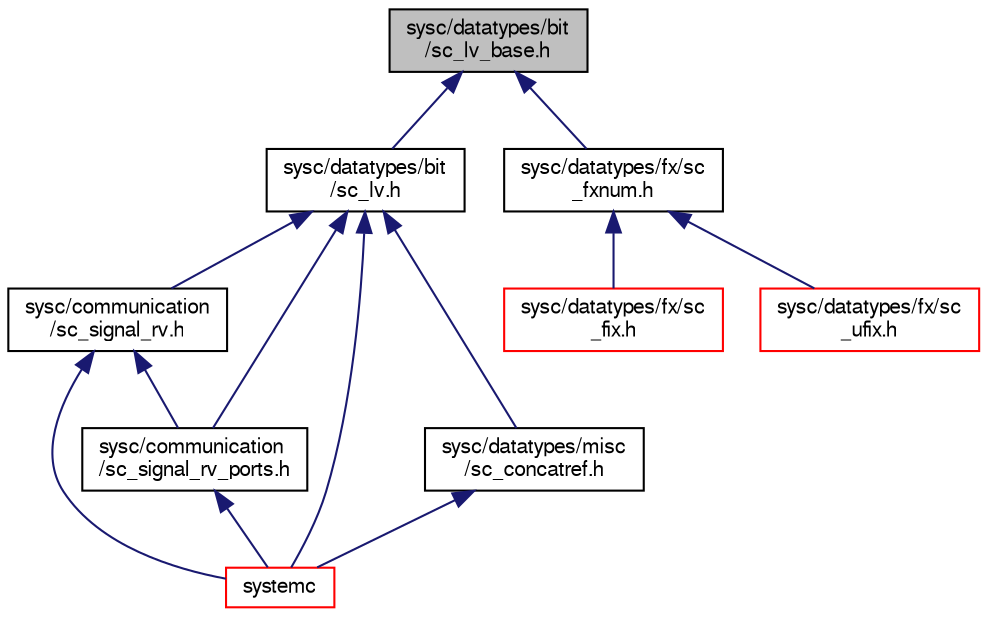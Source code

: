 digraph "sysc/datatypes/bit/sc_lv_base.h"
{
  edge [fontname="FreeSans",fontsize="10",labelfontname="FreeSans",labelfontsize="10"];
  node [fontname="FreeSans",fontsize="10",shape=record];
  Node59 [label="sysc/datatypes/bit\l/sc_lv_base.h",height=0.2,width=0.4,color="black", fillcolor="grey75", style="filled", fontcolor="black"];
  Node59 -> Node60 [dir="back",color="midnightblue",fontsize="10",style="solid",fontname="FreeSans"];
  Node60 [label="sysc/datatypes/bit\l/sc_lv.h",height=0.2,width=0.4,color="black", fillcolor="white", style="filled",URL="$a00101.html"];
  Node60 -> Node61 [dir="back",color="midnightblue",fontsize="10",style="solid",fontname="FreeSans"];
  Node61 [label="sysc/communication\l/sc_signal_rv.h",height=0.2,width=0.4,color="black", fillcolor="white", style="filled",URL="$a00074.html"];
  Node61 -> Node62 [dir="back",color="midnightblue",fontsize="10",style="solid",fontname="FreeSans"];
  Node62 [label="systemc",height=0.2,width=0.4,color="red", fillcolor="white", style="filled",URL="$a00401.html"];
  Node61 -> Node64 [dir="back",color="midnightblue",fontsize="10",style="solid",fontname="FreeSans"];
  Node64 [label="sysc/communication\l/sc_signal_rv_ports.h",height=0.2,width=0.4,color="black", fillcolor="white", style="filled",URL="$a00077.html"];
  Node64 -> Node62 [dir="back",color="midnightblue",fontsize="10",style="solid",fontname="FreeSans"];
  Node60 -> Node64 [dir="back",color="midnightblue",fontsize="10",style="solid",fontname="FreeSans"];
  Node60 -> Node62 [dir="back",color="midnightblue",fontsize="10",style="solid",fontname="FreeSans"];
  Node60 -> Node65 [dir="back",color="midnightblue",fontsize="10",style="solid",fontname="FreeSans"];
  Node65 [label="sysc/datatypes/misc\l/sc_concatref.h",height=0.2,width=0.4,color="black", fillcolor="white", style="filled",URL="$a00215.html"];
  Node65 -> Node62 [dir="back",color="midnightblue",fontsize="10",style="solid",fontname="FreeSans"];
  Node59 -> Node66 [dir="back",color="midnightblue",fontsize="10",style="solid",fontname="FreeSans"];
  Node66 [label="sysc/datatypes/fx/sc\l_fxnum.h",height=0.2,width=0.4,color="black", fillcolor="white", style="filled",URL="$a00131.html"];
  Node66 -> Node67 [dir="back",color="midnightblue",fontsize="10",style="solid",fontname="FreeSans"];
  Node67 [label="sysc/datatypes/fx/sc\l_fix.h",height=0.2,width=0.4,color="red", fillcolor="white", style="filled",URL="$a00116.html"];
  Node66 -> Node70 [dir="back",color="midnightblue",fontsize="10",style="solid",fontname="FreeSans"];
  Node70 [label="sysc/datatypes/fx/sc\l_ufix.h",height=0.2,width=0.4,color="red", fillcolor="white", style="filled",URL="$a00146.html"];
}
